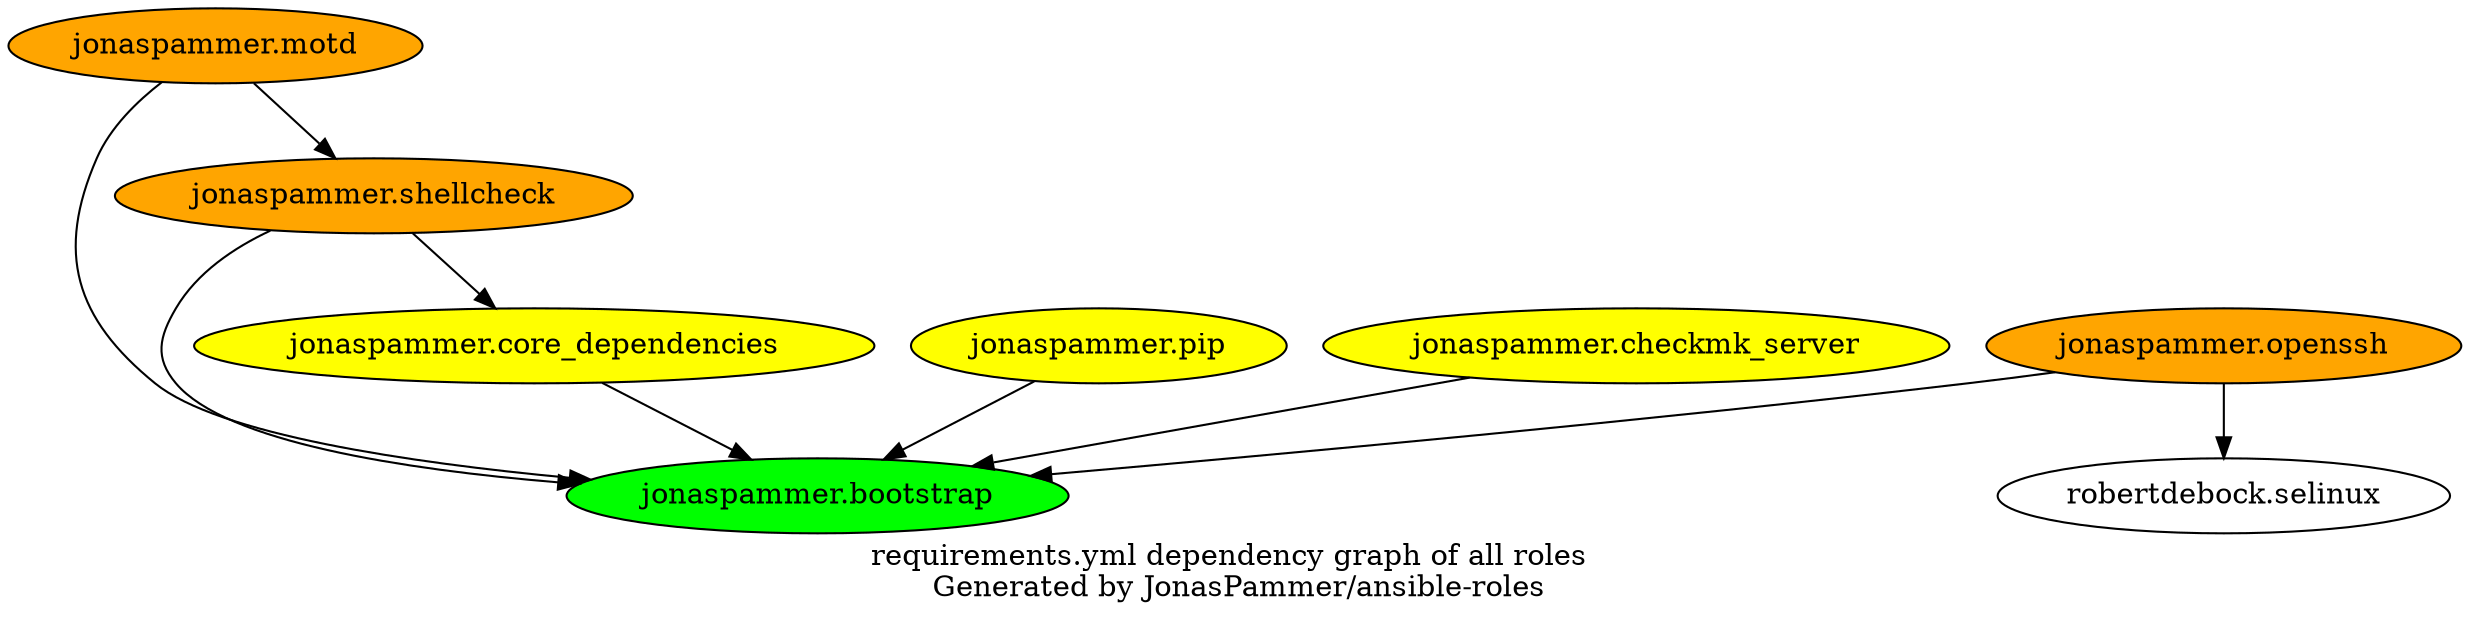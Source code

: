 digraph hierarchy {
  label = "requirements.yml dependency graph of all roles \n Generated by JonasPammer/ansible-roles" ;

  {
    "jonaspammer.bootstrap" [fillcolor=green style=filled]
    "jonaspammer.core_dependencies" [fillcolor=yellow style=filled]
    "jonaspammer.motd" [fillcolor=orange style=filled]
    "jonaspammer.openssh" [fillcolor=orange style=filled]
    "jonaspammer.pip" [fillcolor=yellow style=filled]
    "jonaspammer.shellcheck" [fillcolor=orange style=filled]
    "jonaspammer.checkmk_server" [fillcolor=yellow style=filled]
  }


  "jonaspammer.core_dependencies" -> {"jonaspammer.bootstrap"}
  "jonaspammer.motd" -> {"jonaspammer.bootstrap" "jonaspammer.shellcheck"}
  "jonaspammer.openssh" -> {"jonaspammer.bootstrap" "robertdebock.selinux"}
  "jonaspammer.pip" -> {"jonaspammer.bootstrap"}
  "jonaspammer.shellcheck" -> {"jonaspammer.bootstrap" "jonaspammer.core_dependencies"}
  "jonaspammer.checkmk_server" -> {"jonaspammer.bootstrap"}
}